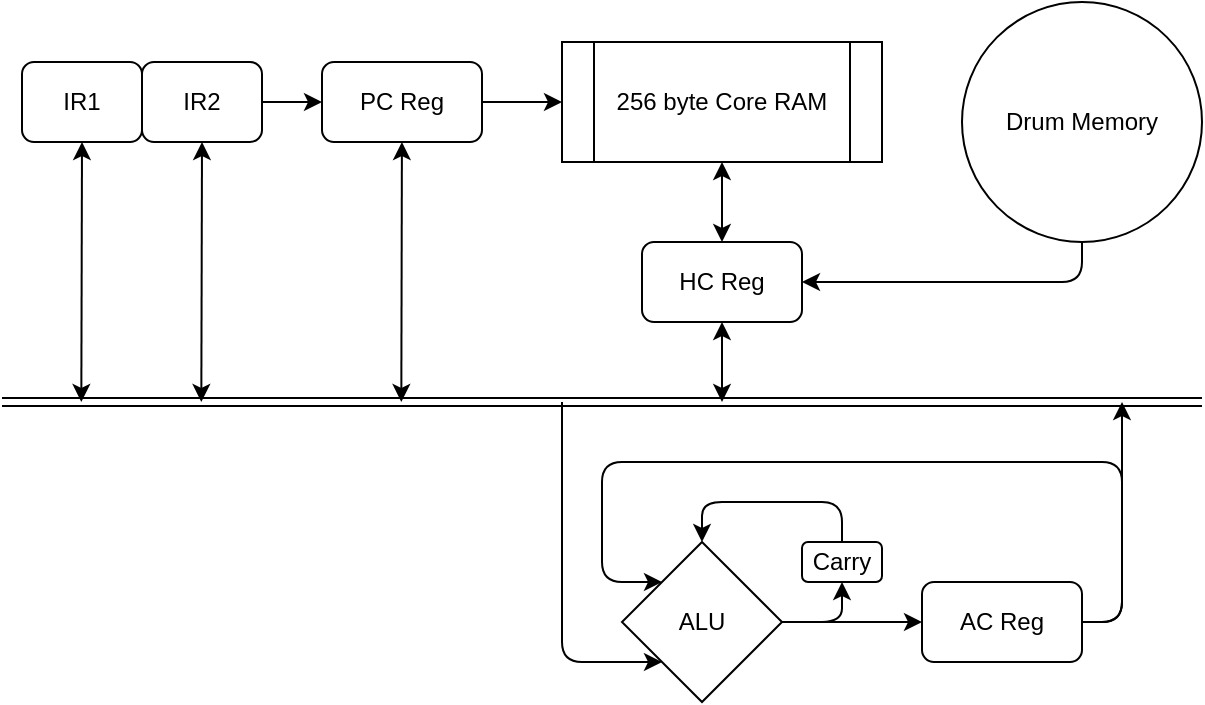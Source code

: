 <mxfile version="24.7.17">
  <diagram name="Page-1" id="EpfCC4MF7vUrArnUasot">
    <mxGraphModel dx="989" dy="582" grid="1" gridSize="10" guides="1" tooltips="1" connect="1" arrows="1" fold="1" page="1" pageScale="1" pageWidth="850" pageHeight="1100" math="0" shadow="0">
      <root>
        <mxCell id="0" />
        <mxCell id="1" parent="0" />
        <mxCell id="jHWL-6u0a14eNpleEn9y-3" value="ALU" style="rhombus;whiteSpace=wrap;html=1;" parent="1" vertex="1">
          <mxGeometry x="390" y="390" width="80" height="80" as="geometry" />
        </mxCell>
        <mxCell id="jHWL-6u0a14eNpleEn9y-4" value="" style="endArrow=classic;html=1;rounded=1;exitX=1;exitY=0.5;exitDx=0;exitDy=0;entryX=0;entryY=0;entryDx=0;entryDy=0;curved=0;" parent="1" source="jHWL-6u0a14eNpleEn9y-9" target="jHWL-6u0a14eNpleEn9y-3" edge="1">
          <mxGeometry width="50" height="50" relative="1" as="geometry">
            <mxPoint x="360" y="390" as="sourcePoint" />
            <mxPoint x="550" y="410" as="targetPoint" />
            <Array as="points">
              <mxPoint x="640" y="430" />
              <mxPoint x="640" y="350" />
              <mxPoint x="380" y="350" />
              <mxPoint x="380" y="410" />
            </Array>
          </mxGeometry>
        </mxCell>
        <mxCell id="jHWL-6u0a14eNpleEn9y-6" value="Carry" style="rounded=1;whiteSpace=wrap;html=1;" parent="1" vertex="1">
          <mxGeometry x="480" y="390" width="40" height="20" as="geometry" />
        </mxCell>
        <mxCell id="jHWL-6u0a14eNpleEn9y-7" value="" style="endArrow=classic;html=1;rounded=1;entryX=0.5;entryY=1;entryDx=0;entryDy=0;exitX=1;exitY=0.5;exitDx=0;exitDy=0;curved=0;" parent="1" source="jHWL-6u0a14eNpleEn9y-3" target="jHWL-6u0a14eNpleEn9y-6" edge="1">
          <mxGeometry width="50" height="50" relative="1" as="geometry">
            <mxPoint x="500" y="440" as="sourcePoint" />
            <mxPoint x="550" y="390" as="targetPoint" />
            <Array as="points">
              <mxPoint x="500" y="430" />
            </Array>
          </mxGeometry>
        </mxCell>
        <mxCell id="jHWL-6u0a14eNpleEn9y-8" value="" style="endArrow=classic;html=1;rounded=1;entryX=0.5;entryY=0;entryDx=0;entryDy=0;exitX=0.5;exitY=0;exitDx=0;exitDy=0;curved=0;" parent="1" source="jHWL-6u0a14eNpleEn9y-6" target="jHWL-6u0a14eNpleEn9y-3" edge="1">
          <mxGeometry width="50" height="50" relative="1" as="geometry">
            <mxPoint x="500" y="440" as="sourcePoint" />
            <mxPoint x="550" y="390" as="targetPoint" />
            <Array as="points">
              <mxPoint x="500" y="370" />
              <mxPoint x="430" y="370" />
            </Array>
          </mxGeometry>
        </mxCell>
        <mxCell id="jHWL-6u0a14eNpleEn9y-9" value="AC Reg" style="rounded=1;whiteSpace=wrap;html=1;" parent="1" vertex="1">
          <mxGeometry x="540" y="410" width="80" height="40" as="geometry" />
        </mxCell>
        <mxCell id="jHWL-6u0a14eNpleEn9y-10" value="" style="endArrow=classic;html=1;rounded=0;exitX=1;exitY=0.5;exitDx=0;exitDy=0;entryX=0;entryY=0.5;entryDx=0;entryDy=0;" parent="1" source="jHWL-6u0a14eNpleEn9y-3" target="jHWL-6u0a14eNpleEn9y-9" edge="1">
          <mxGeometry width="50" height="50" relative="1" as="geometry">
            <mxPoint x="500" y="440" as="sourcePoint" />
            <mxPoint x="550" y="390" as="targetPoint" />
          </mxGeometry>
        </mxCell>
        <mxCell id="jHWL-6u0a14eNpleEn9y-11" value="" style="shape=link;html=1;rounded=0;" parent="1" edge="1">
          <mxGeometry width="100" relative="1" as="geometry">
            <mxPoint x="80" y="320" as="sourcePoint" />
            <mxPoint x="680" y="320" as="targetPoint" />
          </mxGeometry>
        </mxCell>
        <mxCell id="jHWL-6u0a14eNpleEn9y-13" value="" style="endArrow=classic;html=1;rounded=1;entryX=0;entryY=1;entryDx=0;entryDy=0;curved=0;" parent="1" target="jHWL-6u0a14eNpleEn9y-3" edge="1">
          <mxGeometry width="50" height="50" relative="1" as="geometry">
            <mxPoint x="360" y="320" as="sourcePoint" />
            <mxPoint x="380" y="450" as="targetPoint" />
            <Array as="points">
              <mxPoint x="360" y="450" />
            </Array>
          </mxGeometry>
        </mxCell>
        <mxCell id="jHWL-6u0a14eNpleEn9y-14" value="" style="endArrow=classic;html=1;rounded=1;exitX=1;exitY=0.5;exitDx=0;exitDy=0;curved=0;" parent="1" source="jHWL-6u0a14eNpleEn9y-9" edge="1">
          <mxGeometry width="50" height="50" relative="1" as="geometry">
            <mxPoint x="480" y="380" as="sourcePoint" />
            <mxPoint x="640" y="320" as="targetPoint" />
            <Array as="points">
              <mxPoint x="640" y="430" />
            </Array>
          </mxGeometry>
        </mxCell>
        <mxCell id="jHWL-6u0a14eNpleEn9y-16" value="HC Reg" style="rounded=1;whiteSpace=wrap;html=1;" parent="1" vertex="1">
          <mxGeometry x="400" y="240" width="80" height="40" as="geometry" />
        </mxCell>
        <mxCell id="jHWL-6u0a14eNpleEn9y-17" value="" style="endArrow=classic;startArrow=classic;html=1;rounded=0;entryX=0.5;entryY=1;entryDx=0;entryDy=0;" parent="1" target="jHWL-6u0a14eNpleEn9y-16" edge="1">
          <mxGeometry width="50" height="50" relative="1" as="geometry">
            <mxPoint x="440" y="320" as="sourcePoint" />
            <mxPoint x="530" y="370" as="targetPoint" />
          </mxGeometry>
        </mxCell>
        <mxCell id="jHWL-6u0a14eNpleEn9y-18" value="256 byte Core RAM" style="shape=process;whiteSpace=wrap;html=1;backgroundOutline=1;" parent="1" vertex="1">
          <mxGeometry x="360" y="140" width="160" height="60" as="geometry" />
        </mxCell>
        <mxCell id="jHWL-6u0a14eNpleEn9y-19" value="" style="endArrow=classic;startArrow=classic;html=1;rounded=0;entryX=0.5;entryY=1;entryDx=0;entryDy=0;" parent="1" source="jHWL-6u0a14eNpleEn9y-16" target="jHWL-6u0a14eNpleEn9y-18" edge="1">
          <mxGeometry width="50" height="50" relative="1" as="geometry">
            <mxPoint x="500" y="330" as="sourcePoint" />
            <mxPoint x="550" y="280" as="targetPoint" />
          </mxGeometry>
        </mxCell>
        <mxCell id="jHWL-6u0a14eNpleEn9y-20" value="Drum Memory" style="ellipse;whiteSpace=wrap;html=1;aspect=fixed;" parent="1" vertex="1">
          <mxGeometry x="560" y="120" width="120" height="120" as="geometry" />
        </mxCell>
        <mxCell id="jHWL-6u0a14eNpleEn9y-21" value="" style="endArrow=classic;html=1;rounded=1;entryX=1;entryY=0.5;entryDx=0;entryDy=0;exitX=0.5;exitY=1;exitDx=0;exitDy=0;curved=0;" parent="1" source="jHWL-6u0a14eNpleEn9y-20" target="jHWL-6u0a14eNpleEn9y-16" edge="1">
          <mxGeometry width="50" height="50" relative="1" as="geometry">
            <mxPoint x="490" y="310" as="sourcePoint" />
            <mxPoint x="540" y="260" as="targetPoint" />
            <Array as="points">
              <mxPoint x="620" y="260" />
            </Array>
          </mxGeometry>
        </mxCell>
        <mxCell id="UsqFfn8_Iz3YYlIClP-J-1" value="PC Reg" style="rounded=1;whiteSpace=wrap;html=1;" parent="1" vertex="1">
          <mxGeometry x="240" y="150" width="80" height="40" as="geometry" />
        </mxCell>
        <mxCell id="UsqFfn8_Iz3YYlIClP-J-2" value="" style="endArrow=classic;startArrow=classic;html=1;rounded=0;" parent="1" target="UsqFfn8_Iz3YYlIClP-J-1" edge="1">
          <mxGeometry width="50" height="50" relative="1" as="geometry">
            <mxPoint x="279.66" y="320" as="sourcePoint" />
            <mxPoint x="279.66" y="280" as="targetPoint" />
          </mxGeometry>
        </mxCell>
        <mxCell id="UsqFfn8_Iz3YYlIClP-J-3" value="" style="endArrow=classic;html=1;rounded=0;entryX=0;entryY=0.5;entryDx=0;entryDy=0;exitX=1;exitY=0.5;exitDx=0;exitDy=0;" parent="1" source="UsqFfn8_Iz3YYlIClP-J-1" target="jHWL-6u0a14eNpleEn9y-18" edge="1">
          <mxGeometry width="50" height="50" relative="1" as="geometry">
            <mxPoint x="530" y="290" as="sourcePoint" />
            <mxPoint x="580" y="240" as="targetPoint" />
          </mxGeometry>
        </mxCell>
        <mxCell id="UsqFfn8_Iz3YYlIClP-J-4" value="IR2" style="rounded=1;whiteSpace=wrap;html=1;" parent="1" vertex="1">
          <mxGeometry x="150" y="150" width="60" height="40" as="geometry" />
        </mxCell>
        <mxCell id="UsqFfn8_Iz3YYlIClP-J-5" value="IR1" style="rounded=1;whiteSpace=wrap;html=1;" parent="1" vertex="1">
          <mxGeometry x="90" y="150" width="60" height="40" as="geometry" />
        </mxCell>
        <mxCell id="UsqFfn8_Iz3YYlIClP-J-6" value="" style="endArrow=classic;html=1;rounded=0;exitX=1;exitY=0.5;exitDx=0;exitDy=0;" parent="1" source="UsqFfn8_Iz3YYlIClP-J-4" target="UsqFfn8_Iz3YYlIClP-J-1" edge="1">
          <mxGeometry width="50" height="50" relative="1" as="geometry">
            <mxPoint x="360" y="270" as="sourcePoint" />
            <mxPoint x="410" y="220" as="targetPoint" />
          </mxGeometry>
        </mxCell>
        <mxCell id="UsqFfn8_Iz3YYlIClP-J-7" value="" style="endArrow=classic;startArrow=classic;html=1;rounded=0;" parent="1" edge="1">
          <mxGeometry width="50" height="50" relative="1" as="geometry">
            <mxPoint x="179.66" y="320" as="sourcePoint" />
            <mxPoint x="180" y="190" as="targetPoint" />
          </mxGeometry>
        </mxCell>
        <mxCell id="UsqFfn8_Iz3YYlIClP-J-8" value="" style="endArrow=classic;startArrow=classic;html=1;rounded=0;" parent="1" edge="1">
          <mxGeometry width="50" height="50" relative="1" as="geometry">
            <mxPoint x="119.66" y="320" as="sourcePoint" />
            <mxPoint x="120" y="190" as="targetPoint" />
          </mxGeometry>
        </mxCell>
      </root>
    </mxGraphModel>
  </diagram>
</mxfile>
